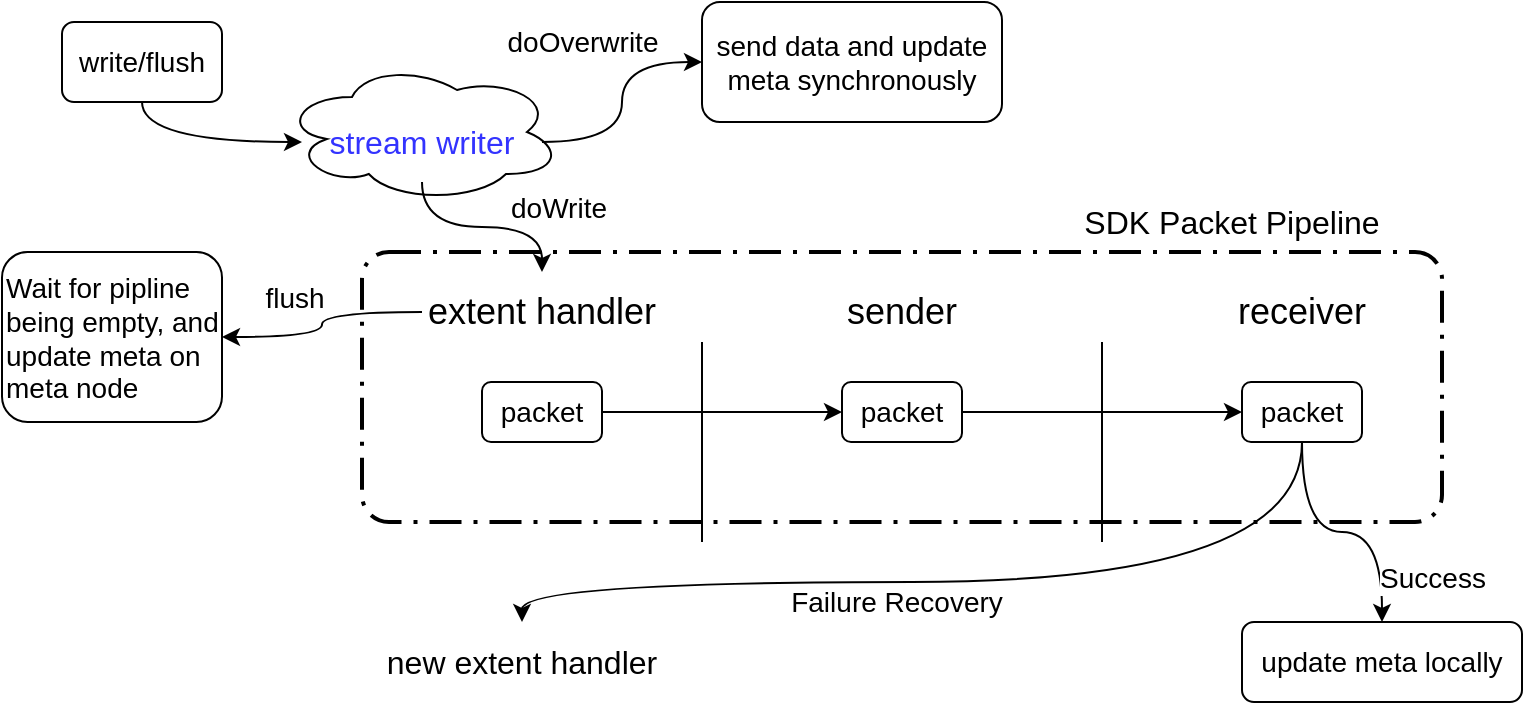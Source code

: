 <mxfile version="12.7.9" type="github">
  <diagram id="TJVbopDNEnAdcwNr6Ii2" name="Page-1">
    <mxGraphModel dx="815" dy="477" grid="1" gridSize="10" guides="1" tooltips="1" connect="1" arrows="1" fold="1" page="1" pageScale="1" pageWidth="827" pageHeight="1169" math="0" shadow="0">
      <root>
        <mxCell id="0" />
        <mxCell id="1" parent="0" />
        <mxCell id="hg7zff2ZG15yRXZS8xJL-1" value="" style="ellipse;shape=cloud;whiteSpace=wrap;html=1;" vertex="1" parent="1">
          <mxGeometry x="190" y="60" width="140" height="70" as="geometry" />
        </mxCell>
        <mxCell id="93QJgdqJfiVn2zMciD_G-33" value="" style="rounded=1;arcSize=10;dashed=1;strokeColor=#000000;fillColor=none;gradientColor=none;dashPattern=8 3 1 3;strokeWidth=2;" parent="1" vertex="1">
          <mxGeometry x="230" y="155" width="540" height="135" as="geometry" />
        </mxCell>
        <mxCell id="93QJgdqJfiVn2zMciD_G-1" value="" style="endArrow=none;html=1;" parent="1" edge="1">
          <mxGeometry width="50" height="50" relative="1" as="geometry">
            <mxPoint x="400" y="300" as="sourcePoint" />
            <mxPoint x="400" y="200" as="targetPoint" />
          </mxGeometry>
        </mxCell>
        <mxCell id="93QJgdqJfiVn2zMciD_G-2" value="" style="endArrow=none;html=1;" parent="1" edge="1">
          <mxGeometry width="50" height="50" relative="1" as="geometry">
            <mxPoint x="600" y="300" as="sourcePoint" />
            <mxPoint x="600" y="200" as="targetPoint" />
          </mxGeometry>
        </mxCell>
        <mxCell id="93QJgdqJfiVn2zMciD_G-22" value="&lt;font style=&quot;font-size: 14px&quot;&gt;flush&lt;/font&gt;" style="edgeStyle=orthogonalEdgeStyle;curved=1;orthogonalLoop=1;jettySize=auto;html=1;entryX=1;entryY=0.5;entryDx=0;entryDy=0;" parent="1" source="93QJgdqJfiVn2zMciD_G-3" target="93QJgdqJfiVn2zMciD_G-20" edge="1">
          <mxGeometry x="0.368" y="-20" relative="1" as="geometry">
            <mxPoint as="offset" />
          </mxGeometry>
        </mxCell>
        <mxCell id="93QJgdqJfiVn2zMciD_G-3" value="&lt;font style=&quot;font-size: 18px&quot;&gt;extent handler&lt;/font&gt;" style="text;html=1;strokeColor=none;fillColor=none;align=center;verticalAlign=middle;whiteSpace=wrap;rounded=0;" parent="1" vertex="1">
          <mxGeometry x="260" y="165" width="120" height="40" as="geometry" />
        </mxCell>
        <mxCell id="93QJgdqJfiVn2zMciD_G-4" value="&lt;font style=&quot;font-size: 18px&quot;&gt;sender&lt;/font&gt;" style="text;html=1;strokeColor=none;fillColor=none;align=center;verticalAlign=middle;whiteSpace=wrap;rounded=0;" parent="1" vertex="1">
          <mxGeometry x="440" y="165" width="120" height="40" as="geometry" />
        </mxCell>
        <mxCell id="93QJgdqJfiVn2zMciD_G-5" value="&lt;font style=&quot;font-size: 18px&quot;&gt;receiver&lt;/font&gt;" style="text;html=1;strokeColor=none;fillColor=none;align=center;verticalAlign=middle;whiteSpace=wrap;rounded=0;" parent="1" vertex="1">
          <mxGeometry x="640" y="165" width="120" height="40" as="geometry" />
        </mxCell>
        <mxCell id="93QJgdqJfiVn2zMciD_G-9" style="edgeStyle=orthogonalEdgeStyle;curved=1;orthogonalLoop=1;jettySize=auto;html=1;entryX=0.5;entryY=0;entryDx=0;entryDy=0;" parent="1" source="93QJgdqJfiVn2zMciD_G-6" target="93QJgdqJfiVn2zMciD_G-3" edge="1" treatAsSingle="0">
          <mxGeometry relative="1" as="geometry" />
        </mxCell>
        <mxCell id="93QJgdqJfiVn2zMciD_G-15" value="&lt;font style=&quot;font-size: 14px&quot;&gt;doWrite&lt;/font&gt;" style="text;html=1;align=center;verticalAlign=middle;resizable=0;points=[];labelBackgroundColor=#ffffff;" parent="93QJgdqJfiVn2zMciD_G-9" vertex="1" connectable="0">
          <mxGeometry x="-0.221" y="5" relative="1" as="geometry">
            <mxPoint x="49" y="-5" as="offset" />
          </mxGeometry>
        </mxCell>
        <mxCell id="93QJgdqJfiVn2zMciD_G-17" style="edgeStyle=orthogonalEdgeStyle;curved=1;orthogonalLoop=1;jettySize=auto;html=1;entryX=0;entryY=0.5;entryDx=0;entryDy=0;" parent="1" source="93QJgdqJfiVn2zMciD_G-6" target="93QJgdqJfiVn2zMciD_G-16" edge="1" treatAsSingle="0">
          <mxGeometry relative="1" as="geometry" />
        </mxCell>
        <mxCell id="93QJgdqJfiVn2zMciD_G-18" value="&lt;font style=&quot;font-size: 14px&quot;&gt;doOverwrite&lt;/font&gt;" style="text;html=1;align=center;verticalAlign=middle;resizable=0;points=[];labelBackgroundColor=#ffffff;" parent="93QJgdqJfiVn2zMciD_G-17" vertex="1" connectable="0">
          <mxGeometry x="0.235" y="-1" relative="1" as="geometry">
            <mxPoint x="-21" y="-16" as="offset" />
          </mxGeometry>
        </mxCell>
        <mxCell id="93QJgdqJfiVn2zMciD_G-6" value="&lt;font style=&quot;font-size: 16px&quot; color=&quot;#3333ff&quot;&gt;stream writer&lt;/font&gt;" style="text;html=1;strokeColor=none;fillColor=none;align=center;verticalAlign=middle;whiteSpace=wrap;rounded=0;" parent="1" vertex="1">
          <mxGeometry x="200" y="80" width="120" height="40" as="geometry" />
        </mxCell>
        <mxCell id="93QJgdqJfiVn2zMciD_G-8" style="edgeStyle=orthogonalEdgeStyle;orthogonalLoop=1;jettySize=auto;html=1;exitX=0.5;exitY=1;exitDx=0;exitDy=0;curved=1;" parent="1" source="93QJgdqJfiVn2zMciD_G-7" target="93QJgdqJfiVn2zMciD_G-6" edge="1">
          <mxGeometry relative="1" as="geometry" />
        </mxCell>
        <mxCell id="93QJgdqJfiVn2zMciD_G-7" value="&lt;font style=&quot;font-size: 14px&quot;&gt;write/flush&lt;/font&gt;" style="rounded=1;whiteSpace=wrap;html=1;" parent="1" vertex="1">
          <mxGeometry x="80" y="40" width="80" height="40" as="geometry" />
        </mxCell>
        <mxCell id="93QJgdqJfiVn2zMciD_G-39" style="edgeStyle=orthogonalEdgeStyle;curved=1;orthogonalLoop=1;jettySize=auto;html=1;entryX=0;entryY=0.5;entryDx=0;entryDy=0;" parent="1" source="93QJgdqJfiVn2zMciD_G-11" target="93QJgdqJfiVn2zMciD_G-24" edge="1">
          <mxGeometry relative="1" as="geometry" />
        </mxCell>
        <mxCell id="93QJgdqJfiVn2zMciD_G-11" value="&lt;font style=&quot;font-size: 14px&quot;&gt;packet&lt;/font&gt;" style="rounded=1;whiteSpace=wrap;html=1;" parent="1" vertex="1">
          <mxGeometry x="290" y="220" width="60" height="30" as="geometry" />
        </mxCell>
        <mxCell id="93QJgdqJfiVn2zMciD_G-31" style="edgeStyle=orthogonalEdgeStyle;curved=1;orthogonalLoop=1;jettySize=auto;html=1;entryX=0.5;entryY=0;entryDx=0;entryDy=0;" parent="1" source="93QJgdqJfiVn2zMciD_G-14" target="93QJgdqJfiVn2zMciD_G-30" edge="1" treatAsSingle="0">
          <mxGeometry relative="1" as="geometry">
            <Array as="points">
              <mxPoint x="700" y="320" />
              <mxPoint x="310" y="320" />
            </Array>
          </mxGeometry>
        </mxCell>
        <mxCell id="93QJgdqJfiVn2zMciD_G-35" value="&lt;font style=&quot;font-size: 14px&quot;&gt;Failure Recovery&lt;/font&gt;" style="text;html=1;align=center;verticalAlign=middle;resizable=0;points=[];labelBackgroundColor=#ffffff;" parent="93QJgdqJfiVn2zMciD_G-31" vertex="1" connectable="0">
          <mxGeometry x="0.336" y="-5" relative="1" as="geometry">
            <mxPoint x="47" y="15" as="offset" />
          </mxGeometry>
        </mxCell>
        <mxCell id="93QJgdqJfiVn2zMciD_G-37" style="edgeStyle=orthogonalEdgeStyle;curved=1;orthogonalLoop=1;jettySize=auto;html=1;entryX=0.5;entryY=0;entryDx=0;entryDy=0;" parent="1" source="93QJgdqJfiVn2zMciD_G-14" target="93QJgdqJfiVn2zMciD_G-36" edge="1" treatAsSingle="0">
          <mxGeometry relative="1" as="geometry" />
        </mxCell>
        <mxCell id="93QJgdqJfiVn2zMciD_G-38" value="&lt;font style=&quot;font-size: 14px&quot;&gt;Success&lt;/font&gt;" style="text;html=1;align=center;verticalAlign=middle;resizable=0;points=[];labelBackgroundColor=#ffffff;" parent="93QJgdqJfiVn2zMciD_G-37" vertex="1" connectable="0">
          <mxGeometry x="0.404" y="-8" relative="1" as="geometry">
            <mxPoint x="33" y="16" as="offset" />
          </mxGeometry>
        </mxCell>
        <mxCell id="93QJgdqJfiVn2zMciD_G-14" value="&lt;font style=&quot;font-size: 14px&quot;&gt;packet&lt;/font&gt;" style="rounded=1;whiteSpace=wrap;html=1;" parent="1" vertex="1">
          <mxGeometry x="670" y="220" width="60" height="30" as="geometry" />
        </mxCell>
        <mxCell id="93QJgdqJfiVn2zMciD_G-16" value="&lt;font style=&quot;font-size: 14px&quot;&gt;send data and update meta synchronously&lt;/font&gt;" style="rounded=1;whiteSpace=wrap;html=1;" parent="1" vertex="1">
          <mxGeometry x="400" y="30" width="150" height="60" as="geometry" />
        </mxCell>
        <mxCell id="93QJgdqJfiVn2zMciD_G-20" value="&lt;font style=&quot;font-size: 14px&quot;&gt;Wait for pipline being empty, and update meta on meta node&lt;/font&gt;" style="rounded=1;whiteSpace=wrap;html=1;align=left;" parent="1" vertex="1">
          <mxGeometry x="50" y="155" width="110" height="85" as="geometry" />
        </mxCell>
        <mxCell id="93QJgdqJfiVn2zMciD_G-40" style="edgeStyle=orthogonalEdgeStyle;curved=1;orthogonalLoop=1;jettySize=auto;html=1;entryX=0;entryY=0.5;entryDx=0;entryDy=0;" parent="1" source="93QJgdqJfiVn2zMciD_G-24" target="93QJgdqJfiVn2zMciD_G-14" edge="1">
          <mxGeometry relative="1" as="geometry" />
        </mxCell>
        <mxCell id="93QJgdqJfiVn2zMciD_G-24" value="&lt;font style=&quot;font-size: 14px&quot;&gt;packet&lt;/font&gt;" style="rounded=1;whiteSpace=wrap;html=1;" parent="1" vertex="1">
          <mxGeometry x="470" y="220" width="60" height="30" as="geometry" />
        </mxCell>
        <mxCell id="93QJgdqJfiVn2zMciD_G-30" value="&lt;font style=&quot;font-size: 16px&quot;&gt;new extent handler&lt;/font&gt;" style="text;html=1;strokeColor=none;fillColor=none;align=center;verticalAlign=middle;whiteSpace=wrap;rounded=0;" parent="1" vertex="1">
          <mxGeometry x="240" y="340" width="140" height="40" as="geometry" />
        </mxCell>
        <mxCell id="93QJgdqJfiVn2zMciD_G-34" value="&lt;font style=&quot;font-size: 16px&quot;&gt;SDK Packet Pipeline&lt;/font&gt;" style="text;html=1;strokeColor=none;fillColor=none;align=center;verticalAlign=middle;whiteSpace=wrap;rounded=0;" parent="1" vertex="1">
          <mxGeometry x="580" y="120" width="170" height="40" as="geometry" />
        </mxCell>
        <mxCell id="93QJgdqJfiVn2zMciD_G-36" value="&lt;font style=&quot;font-size: 14px&quot;&gt;update meta locally&lt;/font&gt;" style="rounded=1;whiteSpace=wrap;html=1;" parent="1" vertex="1">
          <mxGeometry x="670" y="340" width="140" height="40" as="geometry" />
        </mxCell>
      </root>
    </mxGraphModel>
  </diagram>
</mxfile>
